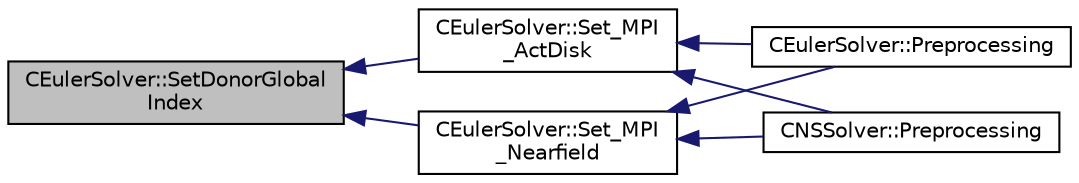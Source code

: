 digraph "CEulerSolver::SetDonorGlobalIndex"
{
  edge [fontname="Helvetica",fontsize="10",labelfontname="Helvetica",labelfontsize="10"];
  node [fontname="Helvetica",fontsize="10",shape=record];
  rankdir="LR";
  Node3000 [label="CEulerSolver::SetDonorGlobal\lIndex",height=0.2,width=0.4,color="black", fillcolor="grey75", style="filled", fontcolor="black"];
  Node3000 -> Node3001 [dir="back",color="midnightblue",fontsize="10",style="solid",fontname="Helvetica"];
  Node3001 [label="CEulerSolver::Set_MPI\l_ActDisk",height=0.2,width=0.4,color="black", fillcolor="white", style="filled",URL="$class_c_euler_solver.html#a6af5752ae941083a42f1d5761adb27ef",tooltip="Parallelization of Undivided Laplacian. "];
  Node3001 -> Node3002 [dir="back",color="midnightblue",fontsize="10",style="solid",fontname="Helvetica"];
  Node3002 [label="CEulerSolver::Preprocessing",height=0.2,width=0.4,color="black", fillcolor="white", style="filled",URL="$class_c_euler_solver.html#a8b89e1bfce33284c2d8f5f00f82f3f3f",tooltip="Compute primitive variables and their gradients. "];
  Node3001 -> Node3003 [dir="back",color="midnightblue",fontsize="10",style="solid",fontname="Helvetica"];
  Node3003 [label="CNSSolver::Preprocessing",height=0.2,width=0.4,color="black", fillcolor="white", style="filled",URL="$class_c_n_s_solver.html#a028c83d18cf8520dff2f9628d8a04e4b",tooltip="Restart residual and compute gradients. "];
  Node3000 -> Node3004 [dir="back",color="midnightblue",fontsize="10",style="solid",fontname="Helvetica"];
  Node3004 [label="CEulerSolver::Set_MPI\l_Nearfield",height=0.2,width=0.4,color="black", fillcolor="white", style="filled",URL="$class_c_euler_solver.html#a0a8ca4d40a036d15e801faf05b3c5861",tooltip="Parallelization of Undivided Laplacian. "];
  Node3004 -> Node3002 [dir="back",color="midnightblue",fontsize="10",style="solid",fontname="Helvetica"];
  Node3004 -> Node3003 [dir="back",color="midnightblue",fontsize="10",style="solid",fontname="Helvetica"];
}
